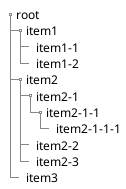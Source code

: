 @startuml treewidget
salt
{
{T
+ root
++ item1
+++ item1-1
+++ item1-2
++ item2
+++ item2-1
++++ item2-1-1
+++++ item2-1-1-1
+++ item2-2
+++ item2-3
++ item3
}
}
@endsalt
